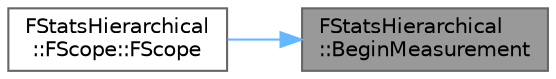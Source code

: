 digraph "FStatsHierarchical::BeginMeasurement"
{
 // INTERACTIVE_SVG=YES
 // LATEX_PDF_SIZE
  bgcolor="transparent";
  edge [fontname=Helvetica,fontsize=10,labelfontname=Helvetica,labelfontsize=10];
  node [fontname=Helvetica,fontsize=10,shape=box,height=0.2,width=0.4];
  rankdir="RL";
  Node1 [id="Node000001",label="FStatsHierarchical\l::BeginMeasurement",height=0.2,width=0.4,color="gray40", fillcolor="grey60", style="filled", fontcolor="black",tooltip="Begins a single measurement given a label."];
  Node1 -> Node2 [id="edge1_Node000001_Node000002",dir="back",color="steelblue1",style="solid",tooltip=" "];
  Node2 [id="Node000002",label="FStatsHierarchical\l::FScope::FScope",height=0.2,width=0.4,color="grey40", fillcolor="white", style="filled",URL="$d3/dd3/structFStatsHierarchical_1_1FScope.html#ac47926db485f809e205a8317c283d9b3",tooltip=" "];
}
